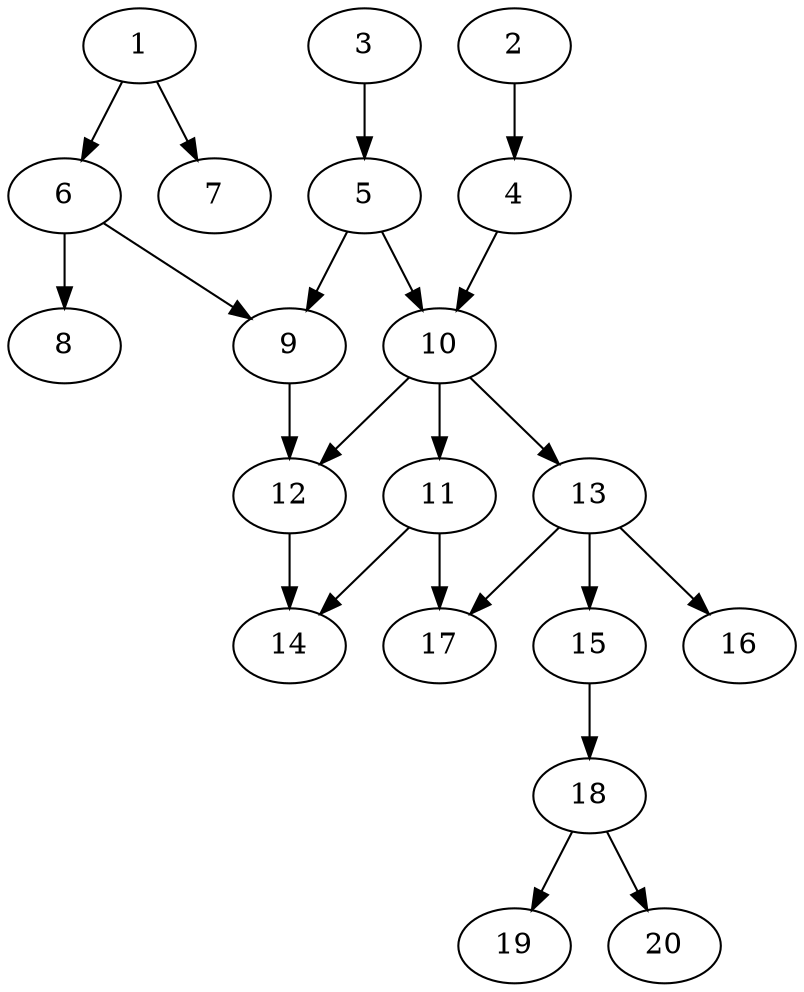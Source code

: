 // DAG automatically generated by daggen at Sat Jul 27 15:34:46 2019
// ./daggen --dot -n 20 --ccr 0.5 --fat 0.4 --regular 0.5 --density 0.4 --mindata 5242880 --maxdata 52428800 
digraph G {
  1 [size="13371392", alpha="0.16", expect_size="6685696"] 
  1 -> 6 [size ="6685696"]
  1 -> 7 [size ="6685696"]
  2 [size="104278016", alpha="0.14", expect_size="52139008"] 
  2 -> 4 [size ="52139008"]
  3 [size="84109312", alpha="0.18", expect_size="42054656"] 
  3 -> 5 [size ="42054656"]
  4 [size="41916416", alpha="0.05", expect_size="20958208"] 
  4 -> 10 [size ="20958208"]
  5 [size="29069312", alpha="0.15", expect_size="14534656"] 
  5 -> 9 [size ="14534656"]
  5 -> 10 [size ="14534656"]
  6 [size="31698944", alpha="0.05", expect_size="15849472"] 
  6 -> 8 [size ="15849472"]
  6 -> 9 [size ="15849472"]
  7 [size="52822016", alpha="0.19", expect_size="26411008"] 
  8 [size="37570560", alpha="0.11", expect_size="18785280"] 
  9 [size="103897088", alpha="0.05", expect_size="51948544"] 
  9 -> 12 [size ="51948544"]
  10 [size="77617152", alpha="0.05", expect_size="38808576"] 
  10 -> 11 [size ="38808576"]
  10 -> 12 [size ="38808576"]
  10 -> 13 [size ="38808576"]
  11 [size="51519488", alpha="0.10", expect_size="25759744"] 
  11 -> 14 [size ="25759744"]
  11 -> 17 [size ="25759744"]
  12 [size="33327104", alpha="0.15", expect_size="16663552"] 
  12 -> 14 [size ="16663552"]
  13 [size="100233216", alpha="0.18", expect_size="50116608"] 
  13 -> 15 [size ="50116608"]
  13 -> 16 [size ="50116608"]
  13 -> 17 [size ="50116608"]
  14 [size="88598528", alpha="0.04", expect_size="44299264"] 
  15 [size="18976768", alpha="0.16", expect_size="9488384"] 
  15 -> 18 [size ="9488384"]
  16 [size="90929152", alpha="0.06", expect_size="45464576"] 
  17 [size="18350080", alpha="0.04", expect_size="9175040"] 
  18 [size="12290048", alpha="0.10", expect_size="6145024"] 
  18 -> 19 [size ="6145024"]
  18 -> 20 [size ="6145024"]
  19 [size="64057344", alpha="0.16", expect_size="32028672"] 
  20 [size="85905408", alpha="0.01", expect_size="42952704"] 
}
